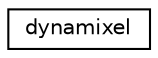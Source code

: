 digraph "Graphical Class Hierarchy"
{
  edge [fontname="Helvetica",fontsize="10",labelfontname="Helvetica",labelfontsize="10"];
  node [fontname="Helvetica",fontsize="10",shape=record];
  rankdir="LR";
  Node1 [label="dynamixel",height=0.2,width=0.4,color="black", fillcolor="white", style="filled",URL="$classdynamixel.html"];
}
